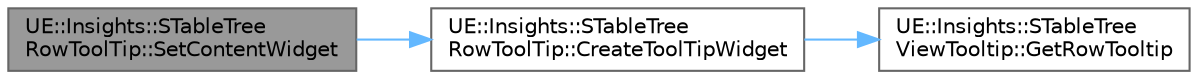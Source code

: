 digraph "UE::Insights::STableTreeRowToolTip::SetContentWidget"
{
 // INTERACTIVE_SVG=YES
 // LATEX_PDF_SIZE
  bgcolor="transparent";
  edge [fontname=Helvetica,fontsize=10,labelfontname=Helvetica,labelfontsize=10];
  node [fontname=Helvetica,fontsize=10,shape=box,height=0.2,width=0.4];
  rankdir="LR";
  Node1 [id="Node000001",label="UE::Insights::STableTree\lRowToolTip::SetContentWidget",height=0.2,width=0.4,color="gray40", fillcolor="grey60", style="filled", fontcolor="black",tooltip="Sets the tool tip's content widget."];
  Node1 -> Node2 [id="edge1_Node000001_Node000002",color="steelblue1",style="solid",tooltip=" "];
  Node2 [id="Node000002",label="UE::Insights::STableTree\lRowToolTip::CreateToolTipWidget",height=0.2,width=0.4,color="grey40", fillcolor="white", style="filled",URL="$df/ddd/classUE_1_1Insights_1_1STableTreeRowToolTip.html#abb02cbeb23cc34888386e68ed44afed3",tooltip=" "];
  Node2 -> Node3 [id="edge2_Node000002_Node000003",color="steelblue1",style="solid",tooltip=" "];
  Node3 [id="Node000003",label="UE::Insights::STableTree\lViewTooltip::GetRowTooltip",height=0.2,width=0.4,color="grey40", fillcolor="white", style="filled",URL="$d3/d88/classUE_1_1Insights_1_1STableTreeViewTooltip.html#a6d535ab0e320b09f223bb525d01e7fd4",tooltip=" "];
}
